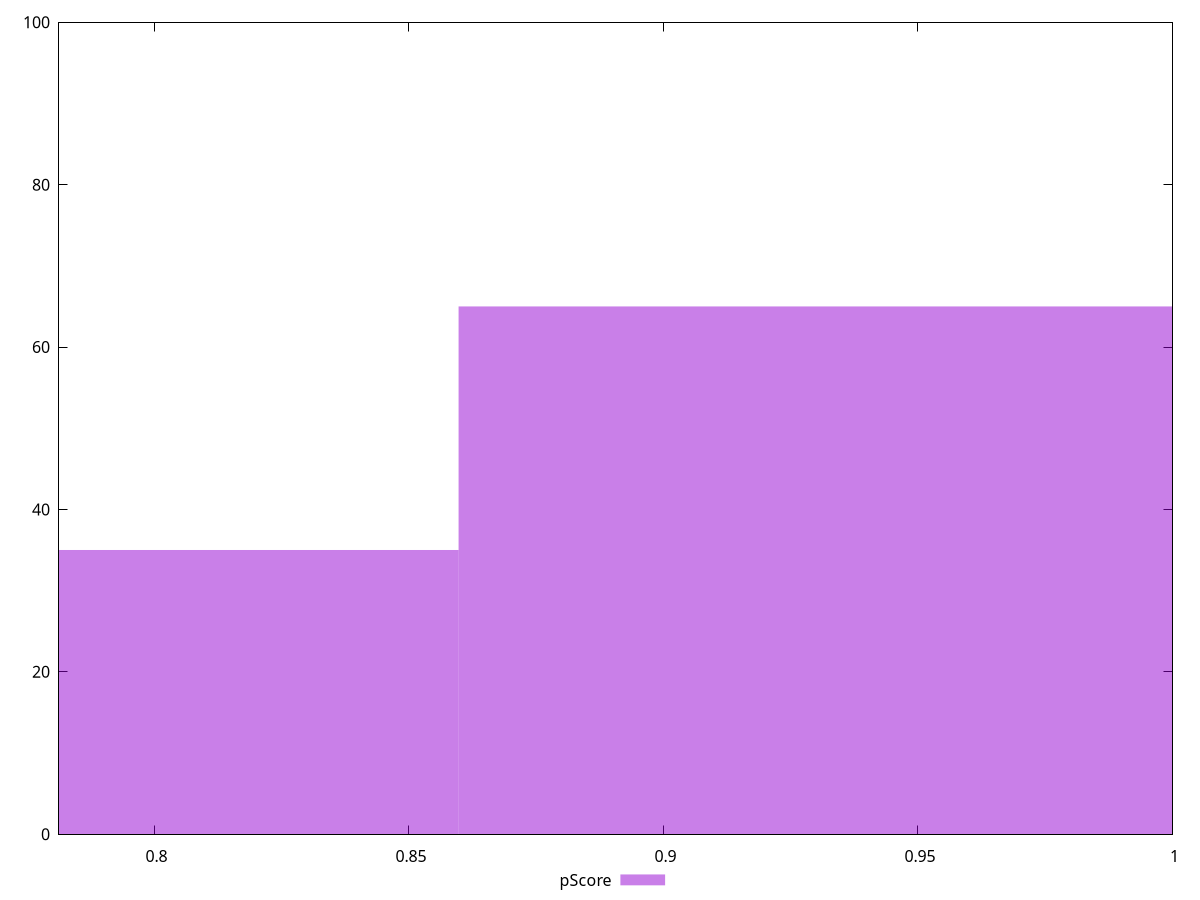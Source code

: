 reset

$pScore <<EOF
0.9825773258191222 65
0.7369329943643417 35
EOF

set key outside below
set boxwidth 0.24564433145478054
set xrange [0.7812592330863557:1]
set yrange [0:100]
set trange [0:100]
set style fill transparent solid 0.5 noborder
set terminal svg size 640, 490 enhanced background rgb 'white'
set output "reports/report_00032_2021-02-25T10-28-15.087Z/cumulative-layout-shift/samples/agenda/pScore/histogram.svg"

plot $pScore title "pScore" with boxes

reset
